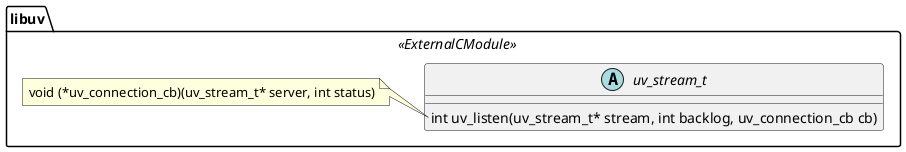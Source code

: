 @startuml deps/libuv/uv_stream_t

namespace libuv <<ExternalCModule>> {
  abstract uv_stream_t {
    int uv_listen(uv_stream_t* stream, int backlog, uv_connection_cb cb)
  }

  note left of uv_stream_t::uv_listen
    void (*uv_connection_cb)(uv_stream_t* server, int status)
  end note
}

@enduml
